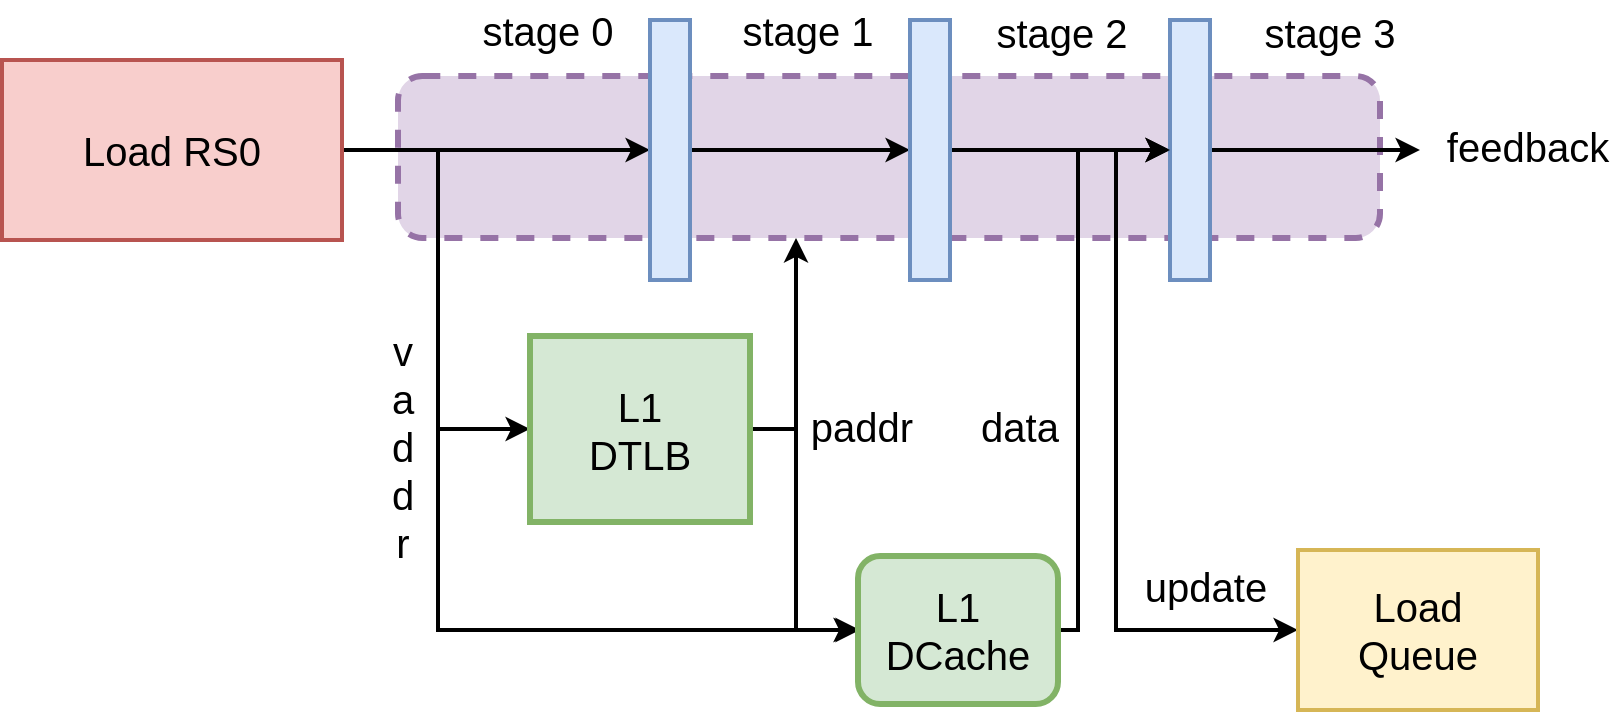 <mxfile version="20.4.0" type="github">
  <diagram id="G1WXr2yGfJsYFsTwQhTo" name="第 1 页">
    <mxGraphModel dx="1422" dy="748" grid="1" gridSize="10" guides="1" tooltips="1" connect="1" arrows="1" fold="1" page="1" pageScale="1" pageWidth="827" pageHeight="1169" math="0" shadow="0">
      <root>
        <mxCell id="0" />
        <mxCell id="1" parent="0" />
        <mxCell id="m40AEBjQ_49BU9F84Wip-6" value="" style="rounded=1;whiteSpace=wrap;html=1;dashed=1;fillColor=#e1d5e7;strokeColor=#9673a6;strokeWidth=3;" vertex="1" parent="1">
          <mxGeometry x="209" y="140" width="491" height="81" as="geometry" />
        </mxCell>
        <mxCell id="m40AEBjQ_49BU9F84Wip-13" style="edgeStyle=orthogonalEdgeStyle;rounded=0;orthogonalLoop=1;jettySize=auto;html=1;fontSize=20;strokeWidth=2;" edge="1" parent="1" source="m40AEBjQ_49BU9F84Wip-2" target="m40AEBjQ_49BU9F84Wip-3">
          <mxGeometry relative="1" as="geometry" />
        </mxCell>
        <mxCell id="m40AEBjQ_49BU9F84Wip-16" style="edgeStyle=orthogonalEdgeStyle;rounded=0;orthogonalLoop=1;jettySize=auto;html=1;entryX=0;entryY=0.5;entryDx=0;entryDy=0;strokeWidth=2;fontSize=20;" edge="1" parent="1" target="m40AEBjQ_49BU9F84Wip-7">
          <mxGeometry relative="1" as="geometry">
            <mxPoint x="154" y="177" as="sourcePoint" />
            <mxPoint x="263" y="316.5" as="targetPoint" />
            <Array as="points">
              <mxPoint x="229" y="177" />
              <mxPoint x="229" y="317" />
            </Array>
          </mxGeometry>
        </mxCell>
        <mxCell id="m40AEBjQ_49BU9F84Wip-22" style="edgeStyle=orthogonalEdgeStyle;rounded=0;orthogonalLoop=1;jettySize=auto;html=1;entryX=0;entryY=0.5;entryDx=0;entryDy=0;strokeWidth=2;fontSize=20;" edge="1" parent="1">
          <mxGeometry relative="1" as="geometry">
            <mxPoint x="181" y="177" as="sourcePoint" />
            <mxPoint x="440" y="417" as="targetPoint" />
            <Array as="points">
              <mxPoint x="229" y="177" />
              <mxPoint x="229" y="417" />
            </Array>
          </mxGeometry>
        </mxCell>
        <mxCell id="m40AEBjQ_49BU9F84Wip-2" value="&lt;font style=&quot;font-size: 20px;&quot;&gt;Load RS0&lt;/font&gt;" style="rounded=0;whiteSpace=wrap;html=1;fillColor=#f8cecc;strokeColor=#b85450;strokeWidth=2;" vertex="1" parent="1">
          <mxGeometry x="11" y="132" width="170" height="90" as="geometry" />
        </mxCell>
        <mxCell id="m40AEBjQ_49BU9F84Wip-14" style="edgeStyle=orthogonalEdgeStyle;rounded=0;orthogonalLoop=1;jettySize=auto;html=1;entryX=0;entryY=0.5;entryDx=0;entryDy=0;strokeWidth=2;fontSize=20;" edge="1" parent="1" source="m40AEBjQ_49BU9F84Wip-3" target="m40AEBjQ_49BU9F84Wip-4">
          <mxGeometry relative="1" as="geometry" />
        </mxCell>
        <mxCell id="m40AEBjQ_49BU9F84Wip-3" value="" style="rounded=0;whiteSpace=wrap;html=1;fillColor=#dae8fc;strokeColor=#6c8ebf;strokeWidth=2;" vertex="1" parent="1">
          <mxGeometry x="335" y="112" width="20" height="130" as="geometry" />
        </mxCell>
        <mxCell id="m40AEBjQ_49BU9F84Wip-15" style="edgeStyle=orthogonalEdgeStyle;rounded=0;orthogonalLoop=1;jettySize=auto;html=1;entryX=0;entryY=0.5;entryDx=0;entryDy=0;strokeWidth=2;fontSize=20;" edge="1" parent="1" source="m40AEBjQ_49BU9F84Wip-4" target="m40AEBjQ_49BU9F84Wip-5">
          <mxGeometry relative="1" as="geometry" />
        </mxCell>
        <mxCell id="m40AEBjQ_49BU9F84Wip-28" style="edgeStyle=orthogonalEdgeStyle;rounded=0;orthogonalLoop=1;jettySize=auto;html=1;entryX=0;entryY=0.5;entryDx=0;entryDy=0;strokeWidth=2;fontSize=20;exitX=1;exitY=0.5;exitDx=0;exitDy=0;" edge="1" parent="1" source="m40AEBjQ_49BU9F84Wip-4">
          <mxGeometry relative="1" as="geometry">
            <mxPoint x="494" y="177" as="sourcePoint" />
            <mxPoint x="659" y="417" as="targetPoint" />
            <Array as="points">
              <mxPoint x="568" y="177" />
              <mxPoint x="568" y="417" />
            </Array>
          </mxGeometry>
        </mxCell>
        <mxCell id="m40AEBjQ_49BU9F84Wip-4" value="" style="rounded=0;whiteSpace=wrap;html=1;fillColor=#dae8fc;strokeColor=#6c8ebf;strokeWidth=2;" vertex="1" parent="1">
          <mxGeometry x="465" y="112" width="20" height="130" as="geometry" />
        </mxCell>
        <mxCell id="m40AEBjQ_49BU9F84Wip-32" style="edgeStyle=orthogonalEdgeStyle;rounded=0;orthogonalLoop=1;jettySize=auto;html=1;strokeWidth=2;fontSize=20;" edge="1" parent="1" source="m40AEBjQ_49BU9F84Wip-5">
          <mxGeometry relative="1" as="geometry">
            <mxPoint x="720" y="177" as="targetPoint" />
          </mxGeometry>
        </mxCell>
        <mxCell id="m40AEBjQ_49BU9F84Wip-5" value="" style="rounded=0;whiteSpace=wrap;html=1;fillColor=#dae8fc;strokeColor=#6c8ebf;strokeWidth=2;" vertex="1" parent="1">
          <mxGeometry x="595" y="112" width="20" height="130" as="geometry" />
        </mxCell>
        <mxCell id="m40AEBjQ_49BU9F84Wip-23" style="edgeStyle=orthogonalEdgeStyle;rounded=0;orthogonalLoop=1;jettySize=auto;html=1;strokeWidth=2;fontSize=20;" edge="1" parent="1" target="m40AEBjQ_49BU9F84Wip-6">
          <mxGeometry relative="1" as="geometry">
            <mxPoint x="374" y="316.5" as="sourcePoint" />
            <mxPoint x="454" y="177" as="targetPoint" />
            <Array as="points">
              <mxPoint x="408" y="317" />
            </Array>
          </mxGeometry>
        </mxCell>
        <mxCell id="m40AEBjQ_49BU9F84Wip-24" style="edgeStyle=orthogonalEdgeStyle;rounded=0;orthogonalLoop=1;jettySize=auto;html=1;entryX=0;entryY=0.5;entryDx=0;entryDy=0;strokeWidth=2;fontSize=20;" edge="1" parent="1" target="m40AEBjQ_49BU9F84Wip-9">
          <mxGeometry relative="1" as="geometry">
            <mxPoint x="374" y="316.5" as="sourcePoint" />
            <mxPoint x="428" y="417" as="targetPoint" />
            <Array as="points">
              <mxPoint x="408" y="317" />
              <mxPoint x="408" y="417" />
            </Array>
          </mxGeometry>
        </mxCell>
        <mxCell id="m40AEBjQ_49BU9F84Wip-7" value="&lt;div style=&quot;font-size: 20px;&quot;&gt;&lt;font style=&quot;font-size: 20px;&quot;&gt;L1 &lt;br&gt;&lt;/font&gt;&lt;/div&gt;&lt;div style=&quot;font-size: 20px;&quot;&gt;&lt;font style=&quot;font-size: 20px;&quot;&gt;DTLB&lt;/font&gt;&lt;/div&gt;" style="rounded=0;whiteSpace=wrap;html=1;fillColor=#d5e8d4;strokeColor=#82b366;strokeWidth=3;" vertex="1" parent="1">
          <mxGeometry x="275" y="270" width="110" height="93" as="geometry" />
        </mxCell>
        <mxCell id="m40AEBjQ_49BU9F84Wip-8" value="&lt;div style=&quot;font-size: 20px;&quot;&gt;&lt;font style=&quot;font-size: 20px;&quot;&gt;Load&lt;/font&gt;&lt;/div&gt;&lt;div style=&quot;font-size: 20px;&quot;&gt;&lt;font style=&quot;font-size: 20px;&quot;&gt;Queue&lt;br&gt;&lt;/font&gt;&lt;/div&gt;" style="rounded=0;whiteSpace=wrap;html=1;fillColor=#fff2cc;strokeColor=#d6b656;strokeWidth=2;" vertex="1" parent="1">
          <mxGeometry x="659" y="377" width="120" height="80" as="geometry" />
        </mxCell>
        <mxCell id="m40AEBjQ_49BU9F84Wip-26" style="edgeStyle=orthogonalEdgeStyle;rounded=0;orthogonalLoop=1;jettySize=auto;html=1;entryX=0;entryY=0.5;entryDx=0;entryDy=0;strokeWidth=2;fontSize=20;" edge="1" parent="1" target="m40AEBjQ_49BU9F84Wip-5">
          <mxGeometry relative="1" as="geometry">
            <mxPoint x="519" y="417" as="sourcePoint" />
            <mxPoint x="575" y="177" as="targetPoint" />
            <Array as="points">
              <mxPoint x="549" y="417" />
              <mxPoint x="549" y="177" />
            </Array>
          </mxGeometry>
        </mxCell>
        <mxCell id="m40AEBjQ_49BU9F84Wip-9" value="&lt;div&gt;&lt;font style=&quot;font-size: 20px;&quot;&gt;L1&lt;/font&gt;&lt;/div&gt;&lt;div&gt;&lt;font style=&quot;font-size: 20px;&quot;&gt;DCache&lt;/font&gt;&lt;/div&gt;" style="rounded=1;whiteSpace=wrap;html=1;strokeWidth=3;fillColor=#d5e8d4;strokeColor=#82b366;" vertex="1" parent="1">
          <mxGeometry x="439" y="380" width="100" height="74" as="geometry" />
        </mxCell>
        <mxCell id="m40AEBjQ_49BU9F84Wip-17" value="stage 0" style="text;html=1;strokeColor=none;fillColor=none;align=center;verticalAlign=middle;whiteSpace=wrap;rounded=0;strokeWidth=2;fontSize=20;" vertex="1" parent="1">
          <mxGeometry x="239" y="102" width="90" height="30" as="geometry" />
        </mxCell>
        <mxCell id="m40AEBjQ_49BU9F84Wip-18" value="stage 1" style="text;html=1;strokeColor=none;fillColor=none;align=center;verticalAlign=middle;whiteSpace=wrap;rounded=0;strokeWidth=2;fontSize=20;" vertex="1" parent="1">
          <mxGeometry x="369" y="102" width="90" height="30" as="geometry" />
        </mxCell>
        <mxCell id="m40AEBjQ_49BU9F84Wip-19" value="stage 2" style="text;html=1;strokeColor=none;fillColor=none;align=center;verticalAlign=middle;whiteSpace=wrap;rounded=0;strokeWidth=2;fontSize=20;" vertex="1" parent="1">
          <mxGeometry x="496" y="103" width="90" height="30" as="geometry" />
        </mxCell>
        <mxCell id="m40AEBjQ_49BU9F84Wip-20" value="stage 3" style="text;html=1;strokeColor=none;fillColor=none;align=center;verticalAlign=middle;whiteSpace=wrap;rounded=0;strokeWidth=2;fontSize=20;" vertex="1" parent="1">
          <mxGeometry x="630" y="103" width="90" height="30" as="geometry" />
        </mxCell>
        <mxCell id="m40AEBjQ_49BU9F84Wip-21" value="&lt;p style=&quot;line-height: 0.9;&quot;&gt;&lt;/p&gt;&lt;div&gt;v&lt;/div&gt;&lt;div&gt;a&lt;/div&gt;&lt;div&gt;d&lt;/div&gt;&lt;div&gt;d&lt;/div&gt;&lt;div&gt;r&lt;/div&gt;&lt;p&gt;&lt;/p&gt;" style="text;html=1;strokeColor=none;fillColor=none;align=center;verticalAlign=middle;whiteSpace=wrap;rounded=0;strokeWidth=2;fontSize=20;" vertex="1" parent="1">
          <mxGeometry x="199" y="270" width="25" height="110" as="geometry" />
        </mxCell>
        <mxCell id="m40AEBjQ_49BU9F84Wip-25" value="paddr" style="text;html=1;strokeColor=none;fillColor=none;align=center;verticalAlign=middle;whiteSpace=wrap;rounded=0;strokeWidth=2;fontSize=20;" vertex="1" parent="1">
          <mxGeometry x="411" y="299.5" width="60" height="30" as="geometry" />
        </mxCell>
        <mxCell id="m40AEBjQ_49BU9F84Wip-27" value="data" style="text;html=1;strokeColor=none;fillColor=none;align=center;verticalAlign=middle;whiteSpace=wrap;rounded=0;strokeWidth=2;fontSize=20;" vertex="1" parent="1">
          <mxGeometry x="490" y="299.5" width="60" height="30" as="geometry" />
        </mxCell>
        <mxCell id="m40AEBjQ_49BU9F84Wip-29" value="update" style="text;html=1;strokeColor=none;fillColor=none;align=center;verticalAlign=middle;whiteSpace=wrap;rounded=0;strokeWidth=2;fontSize=20;" vertex="1" parent="1">
          <mxGeometry x="583" y="380" width="60" height="30" as="geometry" />
        </mxCell>
        <mxCell id="m40AEBjQ_49BU9F84Wip-31" value="feedback" style="text;html=1;strokeColor=none;fillColor=none;align=center;verticalAlign=middle;whiteSpace=wrap;rounded=0;strokeWidth=2;fontSize=20;" vertex="1" parent="1">
          <mxGeometry x="744" y="160" width="60" height="30" as="geometry" />
        </mxCell>
      </root>
    </mxGraphModel>
  </diagram>
</mxfile>
